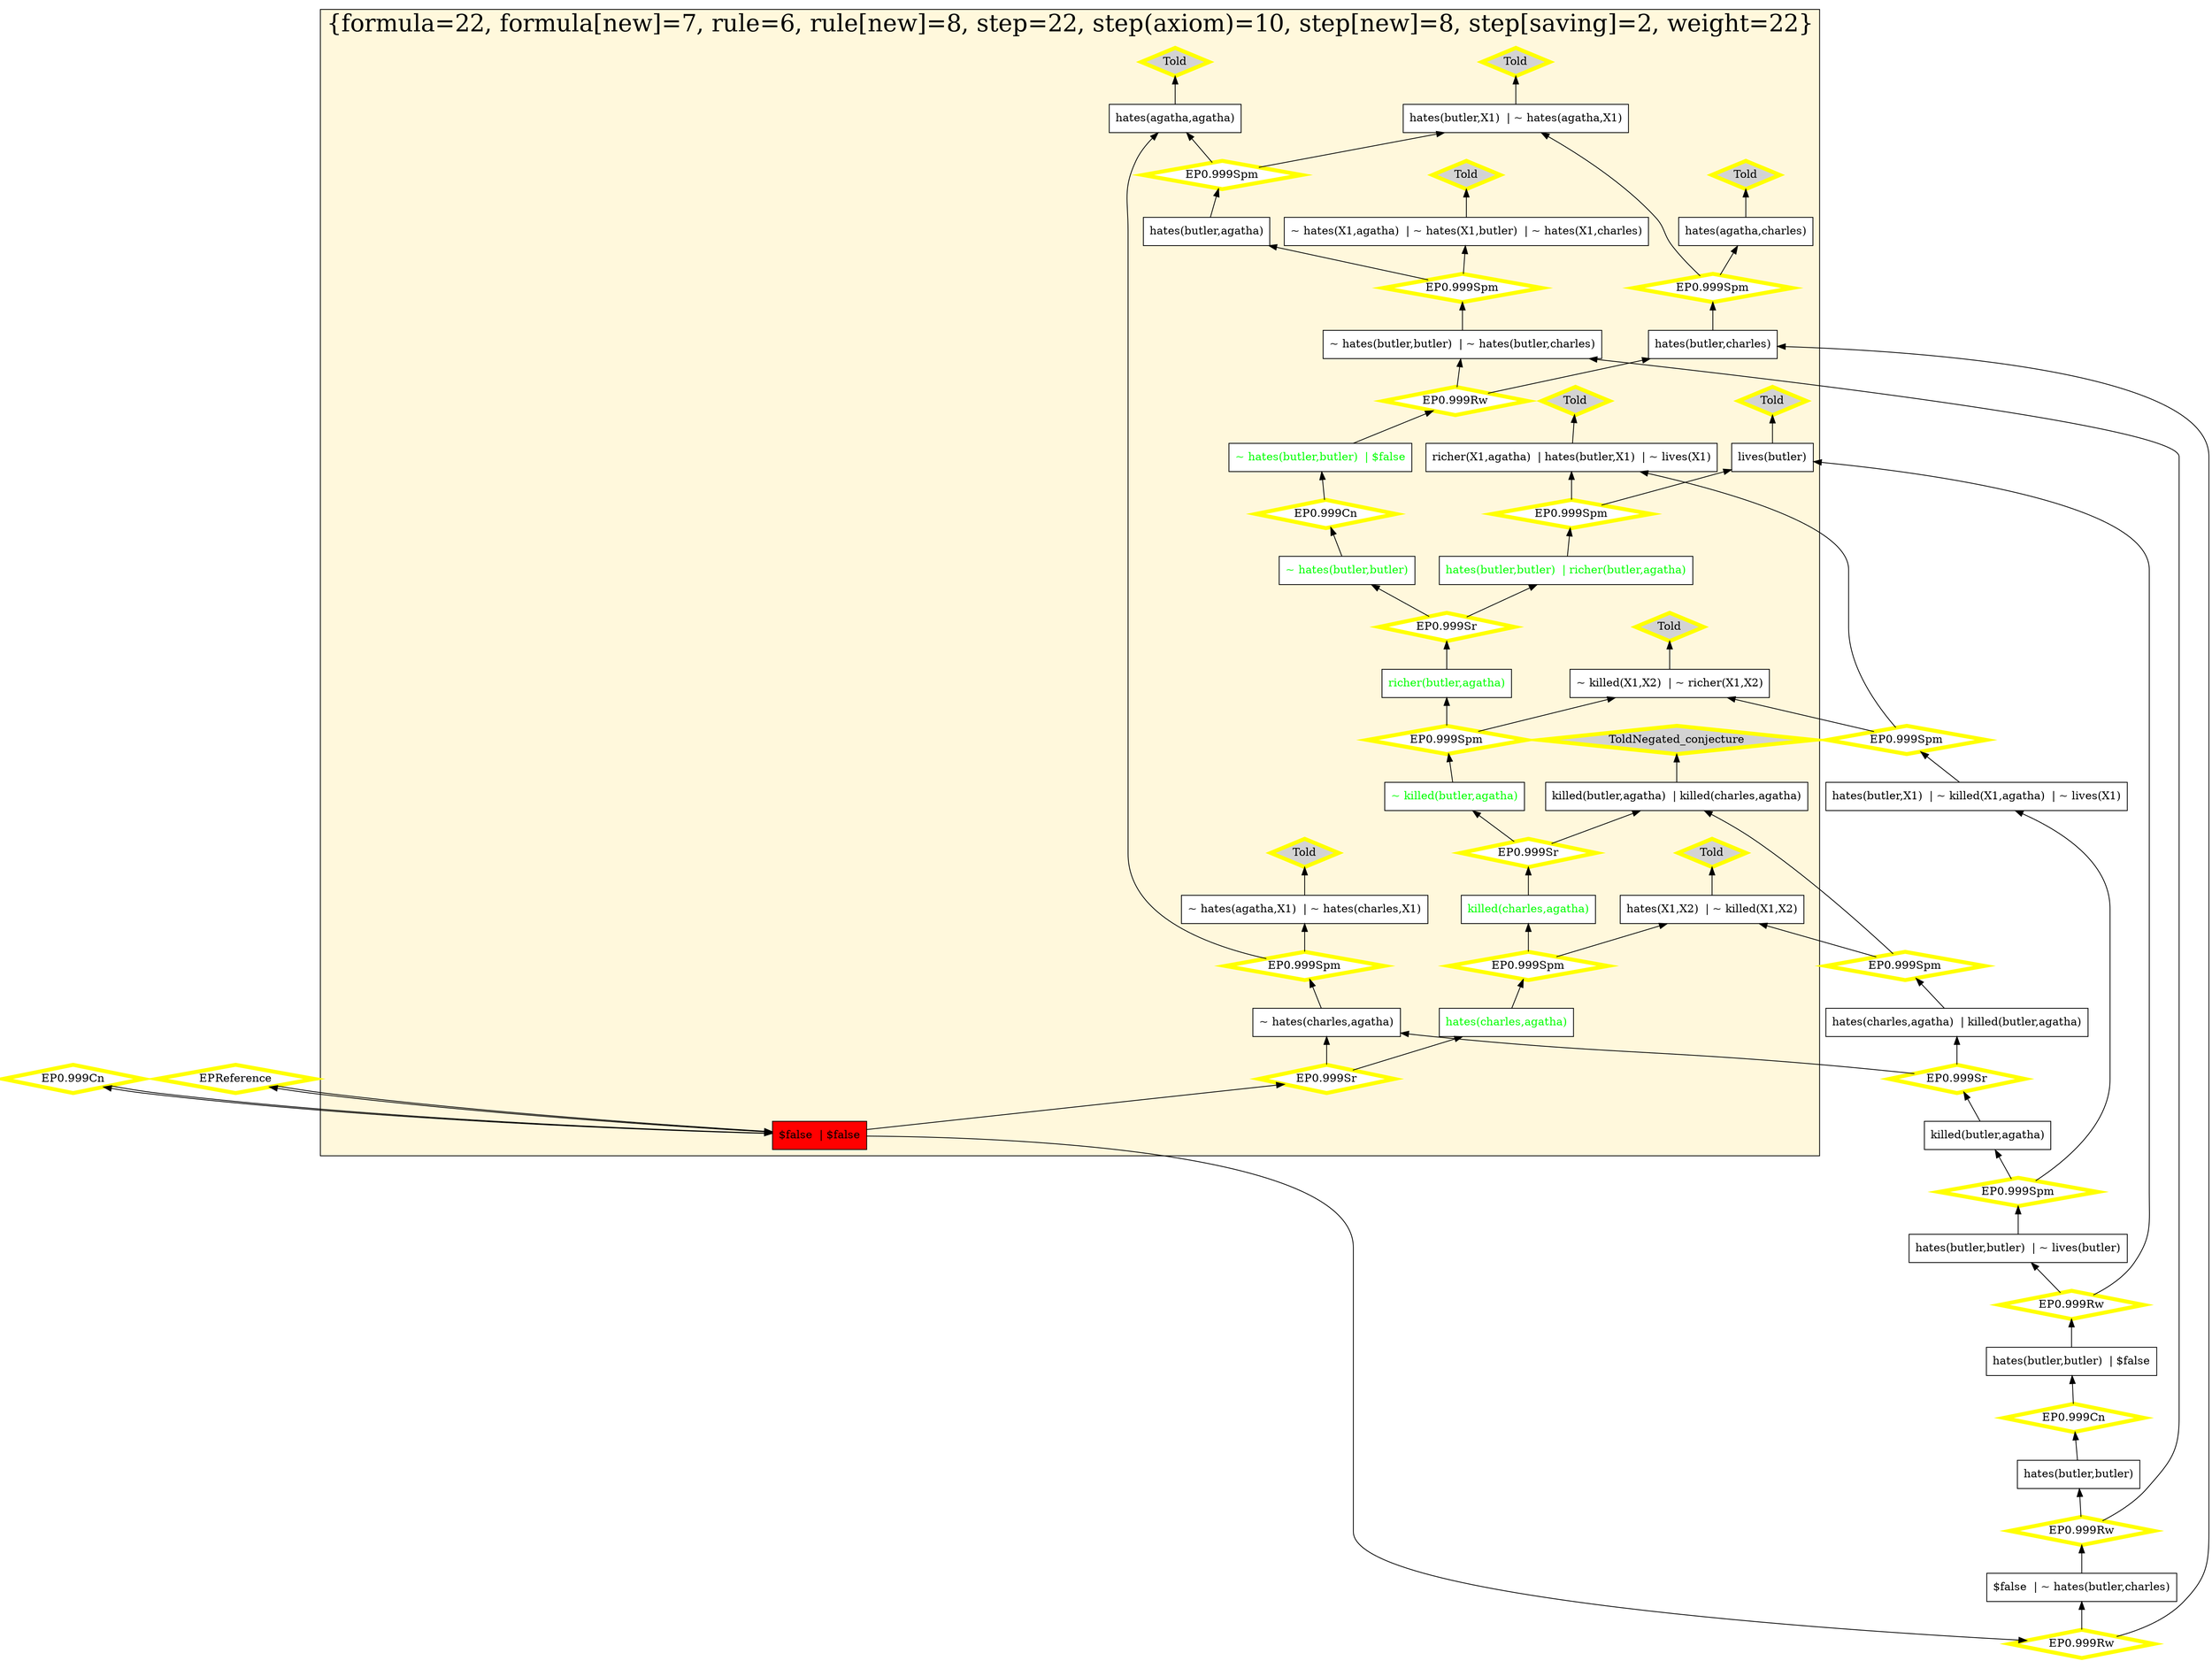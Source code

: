 digraph g 
{ rankdir=BT;
   
  "x_1025" [ URL="http://inference-web.org/proofs/tptp/Solutions/PUZ/PUZ001-1/EP---1.1/answer.owl#ns_5_conclusion" color="black" shape="box" label="~ hates(agatha,X1)  | ~ hates(charles,X1)" fillcolor="white" style="filled"  ];
  "x_882" [ URL="http://inference-web.org/proofs/tptp/Solutions/PUZ/PUZ001-1/EP---1.1/answer.owl#ns_14_conclusion" color="black" shape="box" label="hates(butler,agatha)" fillcolor="white" style="filled"  ];
  "x_893" [ color="black" shape="box" label="hates(butler,charles)" fillcolor="white" style="filled"  ];
  "x_901" [ color="black" shape="box" label="richer(X1,agatha)  | hates(butler,X1)  | ~ lives(X1)" fillcolor="white" style="filled"  ];
  "x_1003" [ color="black" shape="box" label="hates(X1,X2)  | ~ killed(X1,X2)" fillcolor="white" style="filled"  ];
  "x_957" [ URL="http://inference-web.org/proofs/tptp/Solutions/PUZ/PUZ001-1/EP---1.1/answer.owl#ns_4_conclusion" color="black" shape="box" label="~ killed(X1,X2)  | ~ richer(X1,X2)" fillcolor="white" style="filled"  ];
  "x_999" [ fontcolor="green" color="black" shape="box" label="~ killed(butler,agatha)" fillcolor="white" style="filled"  ];
  "x_1055" [ URL="http://inference-web.org/proofs/tptp/Solutions/PUZ/PUZ001-1/EP---1.1/answer.owl#ns_16_conclusion" color="black" shape="box" label="~ hates(charles,agatha)" fillcolor="white" style="filled"  ];
  "x_1028" [ URL="http://inference-web.org/proofs/tptp/Solutions/PUZ/PUZ001-1/EP---1.1/answer.owl#ns_31_conclusion" color="black" shape="box" label="hates(butler,butler)" fillcolor="white" style="filled"  ];
  "x_902" [ URL="http://inference-web.org/proofs/tptp/Solutions/PUZ/PUZ001-1/EP---1.1/answer.owl#ns_22_conclusion" color="black" shape="box" label="~ hates(butler,butler)  | ~ hates(butler,charles)" fillcolor="white" style="filled"  ];
  "x_966" [ fontcolor="green" color="black" shape="box" label="richer(butler,agatha)" fillcolor="white" style="filled"  ];
  "x_1033" [ URL="http://inference-web.org/proofs/tptp/Solutions/PUZ/PUZ001-1/EP---1.1/answer.owl#ns_34_conclusion" color="black" shape="box" label="$false" fillcolor="red" style="filled"  ];
  "x_1004" [ color="black" shape="box" label="lives(butler)" fillcolor="white" style="filled"  ];
  "x_924" [ URL="http://inference-web.org/proofs/tptp/Solutions/PUZ/PUZ001-1/EP---1.1/answer.owl#ns_13_conclusion" color="black" shape="box" label="hates(charles,agatha)  | killed(butler,agatha)" fillcolor="white" style="filled"  ];
  "x_1033" [ color="black" shape="box" label="$false" fillcolor="red" style="filled"  ];
  "x_868" [ fontcolor="green" color="black" shape="box" label="hates(charles,agatha)" fillcolor="white" style="filled"  ];
  "x_966" [ fontcolor="green" color="black" shape="box" label="richer(butler,agatha)" fillcolor="white" style="filled"  ];
  "x_846" [ URL="http://inference-web.org/proofs/tptp/Solutions/PUZ/PUZ001-1/EP---1.1/answer.owl#ns_10_conclusion" color="black" shape="box" label="hates(butler,X1)  | ~ hates(agatha,X1)" fillcolor="white" style="filled"  ];
  "x_1080" [ fontcolor="green" color="black" shape="box" label="killed(charles,agatha)" fillcolor="white" style="filled"  ];
  "x_1008" [ color="black" shape="box" label="killed(butler,agatha)  | killed(charles,agatha)" fillcolor="white" style="filled"  ];
  "x_863" [ URL="http://inference-web.org/proofs/tptp/Solutions/PUZ/PUZ001-1/EP---1.1/answer.owl#ns_8_conclusion" color="black" shape="box" label="hates(agatha,charles)" fillcolor="white" style="filled"  ];
  "x_1003" [ URL="http://inference-web.org/proofs/tptp/Solutions/PUZ/PUZ001-1/EP---1.1/answer.owl#ns_9_conclusion" color="black" shape="box" label="hates(X1,X2)  | ~ killed(X1,X2)" fillcolor="white" style="filled"  ];
  "x_974" [ URL="http://inference-web.org/proofs/tptp/Solutions/PUZ/PUZ001-1/EP---1.1/answer.owl#ns_29_conclusion" color="black" shape="box" label="hates(butler,butler)  | ~ lives(butler)" fillcolor="white" style="filled"  ];
  "x_858" [ URL="http://inference-web.org/proofs/tptp/Solutions/PUZ/PUZ001-1/EP---1.1/answer.owl#ns_18_conclusion" color="black" shape="box" label="hates(butler,X1)  | ~ killed(X1,agatha)  | ~ lives(X1)" fillcolor="white" style="filled"  ];
  "x_938" [ URL="http://inference-web.org/proofs/tptp/Solutions/PUZ/PUZ001-1/EP---1.1/answer.owl#ns_32_conclusion" color="black" shape="box" label="$false  | ~ hates(butler,charles)" fillcolor="white" style="filled"  ];
  "x_1004" [ URL="http://inference-web.org/proofs/tptp/Solutions/PUZ/PUZ001-1/EP---1.1/answer.owl#ns_2_conclusion" color="black" shape="box" label="lives(butler)" fillcolor="white" style="filled"  ];
  "x_1055" [ color="black" shape="box" label="~ hates(charles,agatha)" fillcolor="white" style="filled"  ];
  "x_957" [ color="black" shape="box" label="~ killed(X1,X2)  | ~ richer(X1,X2)" fillcolor="white" style="filled"  ];
  "x_849" [ fontcolor="green" color="black" shape="box" label="hates(butler,butler)  | richer(butler,agatha)" fillcolor="white" style="filled"  ];
  "x_1052" [ URL="http://inference-web.org/proofs/tptp/Solutions/PUZ/PUZ001-1/EP---1.1/answer.owl#ns_7_conclusion" color="black" shape="box" label="hates(agatha,agatha)" fillcolor="white" style="filled"  ];
  "x_893" [ URL="http://inference-web.org/proofs/tptp/Solutions/PUZ/PUZ001-1/EP---1.1/answer.owl#ns_15_conclusion" color="black" shape="box" label="hates(butler,charles)" fillcolor="white" style="filled"  ];
  "x_1005" [ fontcolor="green" color="black" shape="box" label="~ hates(butler,butler)  | $false" fillcolor="white" style="filled"  ];
  "x_884" [ fontcolor="green" color="black" shape="box" label="~ hates(butler,butler)" fillcolor="white" style="filled"  ];
  "x_950" [ URL="http://inference-web.org/proofs/tptp/Solutions/PUZ/PUZ001-1/EP---1.1/answer.owl#ns_30_conclusion" color="black" shape="box" label="hates(butler,butler)  | $false" fillcolor="white" style="filled"  ];
  "x_902" [ color="black" shape="box" label="~ hates(butler,butler)  | ~ hates(butler,charles)" fillcolor="white" style="filled"  ];
  "x_1033" [ URL="http://inference-web.org/proofs/tptp/Solutions/PUZ/PUZ001-1/EP---1.1/answer.owl#ns_35_conclusion" color="black" shape="box" label="$false" fillcolor="red" style="filled"  ];
  "x_1029" [ URL="http://inference-web.org/proofs/tptp/Solutions/PUZ/PUZ001-1/EP---1.1/answer.owl#ns_6_conclusion" color="black" shape="box" label="~ hates(X1,agatha)  | ~ hates(X1,butler)  | ~ hates(X1,charles)" fillcolor="white" style="filled"  ];
  "x_868" [ fontcolor="green" color="black" shape="box" label="hates(charles,agatha)" fillcolor="white" style="filled"  ];
  "x_1033" [ URL="http://inference-web.org/proofs/tptp/Solutions/PUZ/PUZ001-1/EP---1.1/answer.owl#ns_33_conclusion" color="black" shape="box" label="$false  | $false" fillcolor="red" style="filled"  ];
  "x_1081" [ URL="http://inference-web.org/proofs/tptp/Solutions/PUZ/PUZ001-1/EP---1.1/answer.owl#ns_25_conclusion" color="black" shape="box" label="killed(butler,agatha)" fillcolor="white" style="filled"  ];
  "x_1008" [ URL="http://inference-web.org/proofs/tptp/Solutions/PUZ/PUZ001-1/EP---1.1/answer.owl#ns_12_conclusion" color="black" shape="box" label="killed(butler,agatha)  | killed(charles,agatha)" fillcolor="white" style="filled"  ];
  "x_901" [ URL="http://inference-web.org/proofs/tptp/Solutions/PUZ/PUZ001-1/EP---1.1/answer.owl#ns_11_conclusion" color="black" shape="box" label="richer(X1,agatha)  | hates(butler,X1)  | ~ lives(X1)" fillcolor="white" style="filled"  ];
  "-18798af8:1242f141842:-762e" [ URL="http://browser.inference-web.org/iwbrowser/BrowseNodeSet?url=http%3A%2F%2Finference-web.org%2Fproofs%2Ftptp%2FSolutions%2FPUZ%2FPUZ001-1%2FEP---1.1%2Fanswer.owl%23ns_2" color="yellow" shape="diamond" label="Told" fillcolor="lightgrey" style="filled" penwidth="5"  ];
  "x_1004" -> "-18798af8:1242f141842:-762e";
  "-18798af8:1242f141842:-7622" [ URL="http://browser.inference-web.org/iwbrowser/BrowseNodeSet?url=http%3A%2F%2Finference-web.org%2Fproofs%2Ftptp%2FSolutions%2FPUZ%2FPUZ001-1%2FEP---1.1%2Fanswer.owl%23ns_7" color="yellow" shape="diamond" label="Told" fillcolor="lightgrey" style="filled" penwidth="5"  ];
  "x_1052" -> "-18798af8:1242f141842:-7622";
  "-18798af8:1242f141842:-76ff" [ URL="http://browser.inference-web.org/iwbrowser/BrowseNodeSet?url=http%3A%2F%2Finference-web.org%2Fproofs%2Ftptp%2FSolutions%2FPUZ%2FPUZ001-1%2FEP---0.999%2Fanswer.owl%23ns_30" color="yellow" shape="diamond" label="EP0.999Spm" fillcolor="white" style="filled" penwidth="5"  ];
  "x_999" -> "-18798af8:1242f141842:-76ff";
  "-18798af8:1242f141842:-76ff" -> "x_957";
  "-18798af8:1242f141842:-76ff" -> "x_966";
  "-18798af8:1242f141842:-7709" [ URL="http://browser.inference-web.org/iwbrowser/BrowseNodeSet?url=http%3A%2F%2Finference-web.org%2Fproofs%2Ftptp%2FSolutions%2FPUZ%2FPUZ001-1%2FEP---0.999%2Fanswer.owl%23ns_32" color="yellow" shape="diamond" label="EP0.999Spm" fillcolor="white" style="filled" penwidth="5"  ];
  "x_868" -> "-18798af8:1242f141842:-7709";
  "-18798af8:1242f141842:-7709" -> "x_1003";
  "-18798af8:1242f141842:-7709" -> "x_1080";
  "-18798af8:1242f141842:-7636" [ URL="http://browser.inference-web.org/iwbrowser/BrowseNodeSet?url=http%3A%2F%2Finference-web.org%2Fproofs%2Ftptp%2FSolutions%2FPUZ%2FPUZ001-1%2FEP---1.1%2Fanswer.owl%23ns_32" color="yellow" shape="diamond" label="EP0.999Rw" fillcolor="white" style="filled" penwidth="5"  ];
  "x_938" -> "-18798af8:1242f141842:-7636";
  "-18798af8:1242f141842:-7636" -> "x_902";
  "-18798af8:1242f141842:-7636" -> "x_1028";
  "-18798af8:1242f141842:-7607" [ URL="http://browser.inference-web.org/iwbrowser/BrowseNodeSet?url=http%3A%2F%2Finference-web.org%2Fproofs%2Ftptp%2FSolutions%2FPUZ%2FPUZ001-1%2FEP---1.1%2Fanswer.owl%23ns_14" color="yellow" shape="diamond" label="EP0.999Spm" fillcolor="white" style="filled" penwidth="5"  ];
  "x_882" -> "-18798af8:1242f141842:-7607";
  "-18798af8:1242f141842:-7607" -> "x_846";
  "-18798af8:1242f141842:-7607" -> "x_1052";
  "-18798af8:1242f141842:-7610" [ URL="http://browser.inference-web.org/iwbrowser/BrowseNodeSet?url=http%3A%2F%2Finference-web.org%2Fproofs%2Ftptp%2FSolutions%2FPUZ%2FPUZ001-1%2FEP---1.1%2Fanswer.owl%23ns_11" color="yellow" shape="diamond" label="Told" fillcolor="lightgrey" style="filled" penwidth="5"  ];
  "x_901" -> "-18798af8:1242f141842:-7610";
  "-18798af8:1242f141842:-763c" [ URL="http://browser.inference-web.org/iwbrowser/BrowseNodeSet?url=http%3A%2F%2Finference-web.org%2Fproofs%2Ftptp%2FSolutions%2FPUZ%2FPUZ001-1%2FEP---1.1%2Fanswer.owl%23ns_15" color="yellow" shape="diamond" label="EP0.999Spm" fillcolor="white" style="filled" penwidth="5"  ];
  "x_893" -> "-18798af8:1242f141842:-763c";
  "-18798af8:1242f141842:-763c" -> "x_846";
  "-18798af8:1242f141842:-763c" -> "x_863";
  "-18798af8:1242f141842:-768e" [ URL="http://browser.inference-web.org/iwbrowser/BrowseNodeSet?url=http%3A%2F%2Finference-web.org%2Fproofs%2Ftptp%2FSolutions%2FPUZ%2FPUZ001-1%2FEP---1.0%2Fanswer.owl%23ns_29" color="yellow" shape="diamond" label="EP0.999Sr" fillcolor="white" style="filled" penwidth="5"  ];
  "x_966" -> "-18798af8:1242f141842:-768e";
  "-18798af8:1242f141842:-768e" -> "x_849";
  "-18798af8:1242f141842:-768e" -> "x_884";
  "-18798af8:1242f141842:-7689" [ URL="http://browser.inference-web.org/iwbrowser/BrowseNodeSet?url=http%3A%2F%2Finference-web.org%2Fproofs%2Ftptp%2FSolutions%2FPUZ%2FPUZ001-1%2FEP---1.0%2Fanswer.owl%23ns_28" color="yellow" shape="diamond" label="EP0.999Cn" fillcolor="white" style="filled" penwidth="5"  ];
  "x_884" -> "-18798af8:1242f141842:-7689";
  "-18798af8:1242f141842:-7689" -> "x_1005";
  "-18798af8:1242f141842:-760a" [ URL="http://browser.inference-web.org/iwbrowser/BrowseNodeSet?url=http%3A%2F%2Finference-web.org%2Fproofs%2Ftptp%2FSolutions%2FPUZ%2FPUZ001-1%2FEP---1.1%2Fanswer.owl%23ns_22" color="yellow" shape="diamond" label="EP0.999Spm" fillcolor="white" style="filled" penwidth="5"  ];
  "x_902" -> "-18798af8:1242f141842:-760a";
  "-18798af8:1242f141842:-760a" -> "x_882";
  "-18798af8:1242f141842:-760a" -> "x_1029";
  "-18798af8:1242f141842:-76ac" [ URL="http://browser.inference-web.org/iwbrowser/BrowseNodeSet?url=http%3A%2F%2Finference-web.org%2Fproofs%2Ftptp%2FSolutions%2FPUZ%2FPUZ001-1%2FEP---1.0%2Fanswer.owl%23ns_33" color="yellow" shape="diamond" label="EP0.999Sr" fillcolor="white" style="filled" penwidth="5"  ];
  "x_1033" -> "-18798af8:1242f141842:-76ac";
  "-18798af8:1242f141842:-76ac" -> "x_868";
  "-18798af8:1242f141842:-76ac" -> "x_1055";
  "-18798af8:1242f141842:-7616" [ URL="http://browser.inference-web.org/iwbrowser/BrowseNodeSet?url=http%3A%2F%2Finference-web.org%2Fproofs%2Ftptp%2FSolutions%2FPUZ%2FPUZ001-1%2FEP---1.1%2Fanswer.owl%23ns_9" color="yellow" shape="diamond" label="Told" fillcolor="lightgrey" style="filled" penwidth="5"  ];
  "x_1003" -> "-18798af8:1242f141842:-7616";
  "-18798af8:1242f141842:-7662" [ URL="http://browser.inference-web.org/iwbrowser/BrowseNodeSet?url=http%3A%2F%2Finference-web.org%2Fproofs%2Ftptp%2FSolutions%2FPUZ%2FPUZ001-1%2FEP---1.0%2Fanswer.owl%23ns_17" color="yellow" shape="diamond" label="EP0.999Spm" fillcolor="white" style="filled" penwidth="5"  ];
  "x_849" -> "-18798af8:1242f141842:-7662";
  "-18798af8:1242f141842:-7662" -> "x_901";
  "-18798af8:1242f141842:-7662" -> "x_1004";
  "-18798af8:1242f141842:-761c" [ URL="http://browser.inference-web.org/iwbrowser/BrowseNodeSet?url=http%3A%2F%2Finference-web.org%2Fproofs%2Ftptp%2FSolutions%2FPUZ%2FPUZ001-1%2FEP---1.1%2Fanswer.owl%23ns_13" color="yellow" shape="diamond" label="EP0.999Spm" fillcolor="white" style="filled" penwidth="5"  ];
  "x_924" -> "-18798af8:1242f141842:-761c";
  "-18798af8:1242f141842:-761c" -> "x_1003";
  "-18798af8:1242f141842:-761c" -> "x_1008";
  "-18798af8:1242f141842:-7646" [ URL="http://browser.inference-web.org/iwbrowser/BrowseNodeSet?url=http%3A%2F%2Finference-web.org%2Fproofs%2Ftptp%2FSolutions%2FPUZ%2FPUZ001-1%2FEP---1.1%2Fanswer.owl%23ns_10" color="yellow" shape="diamond" label="Told" fillcolor="lightgrey" style="filled" penwidth="5"  ];
  "x_846" -> "-18798af8:1242f141842:-7646";
  "-18798af8:1242f141842:-7628" [ URL="http://browser.inference-web.org/iwbrowser/BrowseNodeSet?url=http%3A%2F%2Finference-web.org%2Fproofs%2Ftptp%2FSolutions%2FPUZ%2FPUZ001-1%2FEP---1.1%2Fanswer.owl%23ns_25" color="yellow" shape="diamond" label="EP0.999Sr" fillcolor="white" style="filled" penwidth="5"  ];
  "x_1081" -> "-18798af8:1242f141842:-7628";
  "-18798af8:1242f141842:-7628" -> "x_924";
  "-18798af8:1242f141842:-7628" -> "x_1055";
  "-18798af8:1242f141842:-7704" [ URL="http://browser.inference-web.org/iwbrowser/BrowseNodeSet?url=http%3A%2F%2Finference-web.org%2Fproofs%2Ftptp%2FSolutions%2FPUZ%2FPUZ001-1%2FEP---0.999%2Fanswer.owl%23ns_31" color="yellow" shape="diamond" label="EP0.999Sr" fillcolor="white" style="filled" penwidth="5"  ];
  "x_1080" -> "-18798af8:1242f141842:-7704";
  "-18798af8:1242f141842:-7704" -> "x_999";
  "-18798af8:1242f141842:-7704" -> "x_1008";
  "-18798af8:1242f141842:-761f" [ URL="http://browser.inference-web.org/iwbrowser/BrowseNodeSet?url=http%3A%2F%2Finference-web.org%2Fproofs%2Ftptp%2FSolutions%2FPUZ%2FPUZ001-1%2FEP---1.1%2Fanswer.owl%23ns_5" color="yellow" shape="diamond" label="Told" fillcolor="lightgrey" style="filled" penwidth="5"  ];
  "x_1025" -> "-18798af8:1242f141842:-761f";
  "-18798af8:1242f141842:-7639" [ URL="http://browser.inference-web.org/iwbrowser/BrowseNodeSet?url=http%3A%2F%2Finference-web.org%2Fproofs%2Ftptp%2FSolutions%2FPUZ%2FPUZ001-1%2FEP---1.1%2Fanswer.owl%23ns_8" color="yellow" shape="diamond" label="Told" fillcolor="lightgrey" style="filled" penwidth="5"  ];
  "x_863" -> "-18798af8:1242f141842:-7639";
  "-18798af8:1242f141842:-760d" [ URL="http://browser.inference-web.org/iwbrowser/BrowseNodeSet?url=http%3A%2F%2Finference-web.org%2Fproofs%2Ftptp%2FSolutions%2FPUZ%2FPUZ001-1%2FEP---1.1%2Fanswer.owl%23ns_4" color="yellow" shape="diamond" label="Told" fillcolor="lightgrey" style="filled" penwidth="5"  ];
  "x_957" -> "-18798af8:1242f141842:-760d";
  "-18798af8:1242f141842:-7685" [ URL="http://browser.inference-web.org/iwbrowser/BrowseNodeSet?url=http%3A%2F%2Finference-web.org%2Fproofs%2Ftptp%2FSolutions%2FPUZ%2FPUZ001-1%2FEP---1.0%2Fanswer.owl%23ns_27" color="yellow" shape="diamond" label="EP0.999Rw" fillcolor="white" style="filled" penwidth="5"  ];
  "x_1005" -> "-18798af8:1242f141842:-7685";
  "-18798af8:1242f141842:-7685" -> "x_893";
  "-18798af8:1242f141842:-7685" -> "x_902";
  "-18798af8:1242f141842:-7604" [ URL="http://browser.inference-web.org/iwbrowser/BrowseNodeSet?url=http%3A%2F%2Finference-web.org%2Fproofs%2Ftptp%2FSolutions%2FPUZ%2FPUZ001-1%2FEP---1.1%2Fanswer.owl%23ns_6" color="yellow" shape="diamond" label="Told" fillcolor="lightgrey" style="filled" penwidth="5"  ];
  "x_1029" -> "-18798af8:1242f141842:-7604";
  "-18798af8:1242f141842:-762b" [ URL="http://browser.inference-web.org/iwbrowser/BrowseNodeSet?url=http%3A%2F%2Finference-web.org%2Fproofs%2Ftptp%2FSolutions%2FPUZ%2FPUZ001-1%2FEP---1.1%2Fanswer.owl%23ns_29" color="yellow" shape="diamond" label="EP0.999Spm" fillcolor="white" style="filled" penwidth="5"  ];
  "x_974" -> "-18798af8:1242f141842:-762b";
  "-18798af8:1242f141842:-762b" -> "x_858";
  "-18798af8:1242f141842:-762b" -> "x_1081";
  "-18798af8:1242f141842:-763f" [ URL="http://browser.inference-web.org/iwbrowser/BrowseNodeSet?url=http%3A%2F%2Finference-web.org%2Fproofs%2Ftptp%2FSolutions%2FPUZ%2FPUZ001-1%2FEP---1.1%2Fanswer.owl%23ns_33" color="yellow" shape="diamond" label="EP0.999Rw" fillcolor="white" style="filled" penwidth="5"  ];
  "x_1033" -> "-18798af8:1242f141842:-763f";
  "-18798af8:1242f141842:-763f" -> "x_893";
  "-18798af8:1242f141842:-763f" -> "x_938";
  "-18798af8:1242f141842:-7631" [ URL="http://browser.inference-web.org/iwbrowser/BrowseNodeSet?url=http%3A%2F%2Finference-web.org%2Fproofs%2Ftptp%2FSolutions%2FPUZ%2FPUZ001-1%2FEP---1.1%2Fanswer.owl%23ns_30" color="yellow" shape="diamond" label="EP0.999Rw" fillcolor="white" style="filled" penwidth="5"  ];
  "x_950" -> "-18798af8:1242f141842:-7631";
  "-18798af8:1242f141842:-7631" -> "x_974";
  "-18798af8:1242f141842:-7631" -> "x_1004";
  "-18798af8:1242f141842:-7625" [ URL="http://browser.inference-web.org/iwbrowser/BrowseNodeSet?url=http%3A%2F%2Finference-web.org%2Fproofs%2Ftptp%2FSolutions%2FPUZ%2FPUZ001-1%2FEP---1.1%2Fanswer.owl%23ns_16" color="yellow" shape="diamond" label="EP0.999Spm" fillcolor="white" style="filled" penwidth="5"  ];
  "x_1055" -> "-18798af8:1242f141842:-7625";
  "-18798af8:1242f141842:-7625" -> "x_1025";
  "-18798af8:1242f141842:-7625" -> "x_1052";
  "-18798af8:1242f141842:-7619" [ URL="http://browser.inference-web.org/iwbrowser/BrowseNodeSet?url=http%3A%2F%2Finference-web.org%2Fproofs%2Ftptp%2FSolutions%2FPUZ%2FPUZ001-1%2FEP---1.1%2Fanswer.owl%23ns_12" color="yellow" shape="diamond" label="ToldNegated_conjecture" fillcolor="lightgrey" style="filled" penwidth="5"  ];
  "x_1008" -> "-18798af8:1242f141842:-7619";
  "-18798af8:1242f141842:-7613" [ URL="http://browser.inference-web.org/iwbrowser/BrowseNodeSet?url=http%3A%2F%2Finference-web.org%2Fproofs%2Ftptp%2FSolutions%2FPUZ%2FPUZ001-1%2FEP---1.1%2Fanswer.owl%23ns_18" color="yellow" shape="diamond" label="EP0.999Spm" fillcolor="white" style="filled" penwidth="5"  ];
  "x_858" -> "-18798af8:1242f141842:-7613";
  "-18798af8:1242f141842:-7613" -> "x_901";
  "-18798af8:1242f141842:-7613" -> "x_957";
  "-18798af8:1242f141842:-7643" [ URL="http://browser.inference-web.org/iwbrowser/BrowseNodeSet?url=http%3A%2F%2Finference-web.org%2Fproofs%2Ftptp%2FSolutions%2FPUZ%2FPUZ001-1%2FEP---1.1%2Fanswer.owl%23answer" color="yellow" shape="diamond" label="EPReference" fillcolor="white" style="filled" penwidth="5"  ];
  "x_1033" -> "-18798af8:1242f141842:-7643";
  "-18798af8:1242f141842:-7643" -> "x_1033";
  "-18798af8:1242f141842:-7633" [ URL="http://browser.inference-web.org/iwbrowser/BrowseNodeSet?url=http%3A%2F%2Finference-web.org%2Fproofs%2Ftptp%2FSolutions%2FPUZ%2FPUZ001-1%2FEP---1.1%2Fanswer.owl%23ns_31" color="yellow" shape="diamond" label="EP0.999Cn" fillcolor="white" style="filled" penwidth="5"  ];
  "x_1028" -> "-18798af8:1242f141842:-7633";
  "-18798af8:1242f141842:-7633" -> "x_950";
  "-18798af8:1242f141842:-7641" [ URL="http://browser.inference-web.org/iwbrowser/BrowseNodeSet?url=http%3A%2F%2Finference-web.org%2Fproofs%2Ftptp%2FSolutions%2FPUZ%2FPUZ001-1%2FEP---1.1%2Fanswer.owl%23ns_34" color="yellow" shape="diamond" label="EP0.999Cn" fillcolor="white" style="filled" penwidth="5"  ];
  "x_1033" -> "-18798af8:1242f141842:-7641";
  "-18798af8:1242f141842:-7641" -> "x_1033";
  
 subgraph cluster_opt 
{ labelloc=b label="{formula=22, formula[new]=7, rule=6, rule[new]=8, step=22, step(axiom)=10, step[new]=8, step[saving]=2, weight=22}" 
 fontsize=30 fillcolor=cornsilk style=filled 
  x_1033 ; x_957 ; x_849 ; x_882 ; x_884 ; x_1008 ; x_1025 ; x_893 ; x_863 ; x_1029 ; x_1003 ; x_1080 ; x_868 ; x_1005 ; x_1004 ; x_1052 ; x_1055 ; x_902 ; x_901 ; x_846 ; x_966 ; x_999 ; "-18798af8:1242f141842:-762e" ;
 "-18798af8:1242f141842:-7622" ;
 "-18798af8:1242f141842:-76ff" ;
 "-18798af8:1242f141842:-7704" ;
 "-18798af8:1242f141842:-761f" ;
 "-18798af8:1242f141842:-7709" ;
 "-18798af8:1242f141842:-7639" ;
 "-18798af8:1242f141842:-7685" ;
 "-18798af8:1242f141842:-760d" ;
 "-18798af8:1242f141842:-7607" ;
 "-18798af8:1242f141842:-7610" ;
 "-18798af8:1242f141842:-7604" ;
 "-18798af8:1242f141842:-763c" ;
 "-18798af8:1242f141842:-768e" ;
 "-18798af8:1242f141842:-7689" ;
 "-18798af8:1242f141842:-7625" ;
 "-18798af8:1242f141842:-7619" ;
 "-18798af8:1242f141842:-760a" ;
 "-18798af8:1242f141842:-76ac" ;
 "-18798af8:1242f141842:-7616" ;
 "-18798af8:1242f141842:-7662" ;
 "-18798af8:1242f141842:-7646" ;
 
}
 
}
